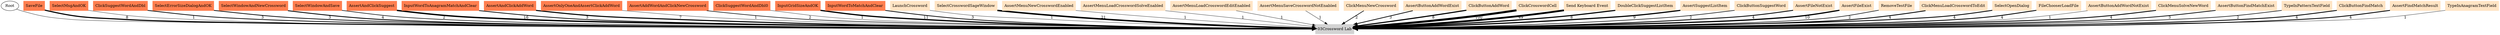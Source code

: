 // TS <-> K
digraph {
	Root
	SaveFile
	SelectMsgAndOK
	ClickSuggestWordAndDbl
	SelectErrorSizeDialogAndOK
	SelectWindowAndNewCrossword
	SelectWindowAndSave
	AssertAndClickSuggest
	InputWordToAnagramMatchAndClear
	AssertAndClickAddWord
	AssertOnlyOneAndAssertClickAddWord
	AssertAddWordAndClickNewCrossword
	ClickSuggestWordAndDbl0
	InputGridSizeAndOK
	InputWordToMatchAndClear
	"03Crossword Lab" [color=lightgray shape=box style=filled]
		Root -> "03Crossword Lab"
	LaunchCrossword [color=bisque shape=box style=filled]
	SelectMsgAndOK [color=coral shape=box style=filled]
	SelectCrosswordSageWindow [color=bisque shape=box style=filled]
	AssertMenuNewCrosswordEnabled [color=bisque shape=box style=filled]
	AssertMenuLoadCrosswordSolveEnabled [color=bisque shape=box style=filled]
	AssertMenuLoadCrosswordEditEnabled [color=bisque shape=box style=filled]
	AssertMenuSaveCrosswordNotEnabled [color=bisque shape=box style=filled]
	ClickMenuNewCrossword [color=bisque shape=box style=filled]
	InputGridSizeAndOK [color=coral shape=box style=filled]
	AssertAddWordAndClickNewCrossword [color=coral shape=box style=filled]
	InputGridSizeAndOK [color=coral shape=box style=filled]
	AssertAddWordAndClickNewCrossword [color=coral shape=box style=filled]
	InputGridSizeAndOK [color=coral shape=box style=filled]
	SelectWindowAndSave [color=coral shape=box style=filled]
	SelectWindowAndNewCrossword [color=coral shape=box style=filled]
	InputGridSizeAndOK [color=coral shape=box style=filled]
	SelectErrorSizeDialogAndOK [color=coral shape=box style=filled]
	InputGridSizeAndOK [color=coral shape=box style=filled]
	SelectErrorSizeDialogAndOK [color=coral shape=box style=filled]
	InputGridSizeAndOK [color=coral shape=box style=filled]
	SelectErrorSizeDialogAndOK [color=coral shape=box style=filled]
	InputGridSizeAndOK [color=coral shape=box style=filled]
	SelectWindowAndSave [color=coral shape=box style=filled]
	SelectWindowAndNewCrossword [color=coral shape=box style=filled]
	InputGridSizeAndOK [color=coral shape=box style=filled]
	SelectCrosswordSageWindow [color=bisque shape=box style=filled]
	AssertButtonAddWordExist [color=bisque shape=box style=filled]
	ClickButtonAddWord [color=bisque shape=box style=filled]
	ClickCrosswordCell [color=bisque shape=box style=filled]
	ClickCrosswordCell [color=bisque shape=box style=filled]
	ClickCrosswordCell [color=bisque shape=box style=filled]
	"Send Keyboard Event" [color=bisque shape=box style=filled]
	ClickCrosswordCell [color=bisque shape=box style=filled]
	"Send Keyboard Event" [color=bisque shape=box style=filled]
	ClickCrosswordCell [color=bisque shape=box style=filled]
	"Send Keyboard Event" [color=bisque shape=box style=filled]
	ClickCrosswordCell [color=bisque shape=box style=filled]
	"Send Keyboard Event" [color=bisque shape=box style=filled]
	ClickCrosswordCell [color=bisque shape=box style=filled]
	AssertAndClickSuggest [color=coral shape=box style=filled]
	DoubleClickSuggestListItem [color=bisque shape=box style=filled]
	ClickCrosswordCell [color=bisque shape=box style=filled]
	AssertAndClickSuggest [color=coral shape=box style=filled]
	AssertSuggestListItem [color=bisque shape=box style=filled]
	AssertAndClickAddWord [color=coral shape=box style=filled]
	ClickCrosswordCell [color=bisque shape=box style=filled]
	ClickCrosswordCell [color=bisque shape=box style=filled]
	ClickCrosswordCell [color=bisque shape=box style=filled]
	"Send Keyboard Event" [color=bisque shape=box style=filled]
	ClickCrosswordCell [color=bisque shape=box style=filled]
	"Send Keyboard Event" [color=bisque shape=box style=filled]
	ClickCrosswordCell [color=bisque shape=box style=filled]
	"Send Keyboard Event" [color=bisque shape=box style=filled]
	ClickCrosswordCell [color=bisque shape=box style=filled]
	AssertAndClickSuggest [color=coral shape=box style=filled]
	DoubleClickSuggestListItem [color=bisque shape=box style=filled]
	AssertAndClickAddWord [color=coral shape=box style=filled]
	ClickCrosswordCell [color=bisque shape=box style=filled]
	ClickCrosswordCell [color=bisque shape=box style=filled]
	ClickCrosswordCell [color=bisque shape=box style=filled]
	ClickSuggestWordAndDbl0 [color=coral shape=box style=filled]
	ClickCrosswordCell [color=bisque shape=box style=filled]
	AssertAndClickSuggest [color=coral shape=box style=filled]
	AssertOnlyOneAndAssertClickAddWord [color=coral shape=box style=filled]
	ClickCrosswordCell [color=bisque shape=box style=filled]
	ClickCrosswordCell [color=bisque shape=box style=filled]
	ClickCrosswordCell [color=bisque shape=box style=filled]
	"Send Keyboard Event" [color=bisque shape=box style=filled]
	ClickCrosswordCell [color=bisque shape=box style=filled]
	"Send Keyboard Event" [color=bisque shape=box style=filled]
	ClickCrosswordCell [color=bisque shape=box style=filled]
	"Send Keyboard Event" [color=bisque shape=box style=filled]
	ClickButtonSuggestWord [color=bisque shape=box style=filled]
	DoubleClickSuggestListItem [color=bisque shape=box style=filled]
	AssertAndClickAddWord [color=coral shape=box style=filled]
	ClickCrosswordCell [color=bisque shape=box style=filled]
	ClickCrosswordCell [color=bisque shape=box style=filled]
	ClickCrosswordCell [color=bisque shape=box style=filled]
	"Send Keyboard Event" [color=bisque shape=box style=filled]
	ClickCrosswordCell [color=bisque shape=box style=filled]
	"Send Keyboard Event" [color=bisque shape=box style=filled]
	ClickCrosswordCell [color=bisque shape=box style=filled]
	ClickButtonSuggestWord [color=bisque shape=box style=filled]
	DoubleClickSuggestListItem [color=bisque shape=box style=filled]
	ClickCrosswordCell [color=bisque shape=box style=filled]
	AssertAndClickSuggest [color=coral shape=box style=filled]
	AssertSuggestListItem [color=bisque shape=box style=filled]
	ClickCrosswordCell [color=bisque shape=box style=filled]
	AssertAndClickSuggest [color=coral shape=box style=filled]
	AssertSuggestListItem [color=bisque shape=box style=filled]
	ClickCrosswordCell [color=bisque shape=box style=filled]
	AssertAndClickSuggest [color=coral shape=box style=filled]
	AssertSuggestListItem [color=bisque shape=box style=filled]
	SelectWindowAndNewCrossword [color=coral shape=box style=filled]
	InputGridSizeAndOK [color=coral shape=box style=filled]
	AssertFileNotExist [color=bisque shape=box style=filled]
	SelectCrosswordSageWindow [color=bisque shape=box style=filled]
	SaveFile [color=coral shape=box style=filled]
	AssertFileExist [color=bisque shape=box style=filled]
	SelectCrosswordSageWindow [color=bisque shape=box style=filled]
	SaveFile [color=coral shape=box style=filled]
	AssertFileExist [color=bisque shape=box style=filled]
	RemoveTestFile [color=bisque shape=box style=filled]
	AssertFileNotExist [color=bisque shape=box style=filled]
	SelectWindowAndNewCrossword [color=coral shape=box style=filled]
	InputGridSizeAndOK [color=coral shape=box style=filled]
	SelectCrosswordSageWindow [color=bisque shape=box style=filled]
	AssertAndClickAddWord [color=coral shape=box style=filled]
	ClickCrosswordCell [color=bisque shape=box style=filled]
	ClickCrosswordCell [color=bisque shape=box style=filled]
	SaveFile [color=coral shape=box style=filled]
	AssertFileExist [color=bisque shape=box style=filled]
	RemoveTestFile [color=bisque shape=box style=filled]
	AssertFileNotExist [color=bisque shape=box style=filled]
	AssertFileNotExist [color=bisque shape=box style=filled]
	SelectCrosswordSageWindow [color=bisque shape=box style=filled]
	ClickMenuLoadCrosswordToEdit [color=bisque shape=box style=filled]
	SelectOpenDialog [color=bisque shape=box style=filled]
	FileChooserLoadFile [color=bisque shape=box style=filled]
	SelectCrosswordSageWindow [color=bisque shape=box style=filled]
	AssertButtonAddWordNotExist [color=bisque shape=box style=filled]
	AssertFileExist [color=bisque shape=box style=filled]
	SelectCrosswordSageWindow [color=bisque shape=box style=filled]
	ClickMenuLoadCrosswordToEdit [color=bisque shape=box style=filled]
	SelectOpenDialog [color=bisque shape=box style=filled]
	FileChooserLoadFile [color=bisque shape=box style=filled]
	SelectCrosswordSageWindow [color=bisque shape=box style=filled]
	AssertButtonAddWordExist [color=bisque shape=box style=filled]
	SelectCrosswordSageWindow [color=bisque shape=box style=filled]
	ClickMenuSolveNewWord [color=bisque shape=box style=filled]
	AssertButtonFindMatchExist [color=bisque shape=box style=filled]
	InputWordToMatchAndClear [color=coral shape=box style=filled]
	InputWordToMatchAndClear [color=coral shape=box style=filled]
	InputWordToMatchAndClear [color=coral shape=box style=filled]
	TypeInPatternTextField [color=bisque shape=box style=filled]
	ClickButtonFindMatch [color=bisque shape=box style=filled]
	AssertFindMatchResult [color=bisque shape=box style=filled]
	SelectCrosswordSageWindow [color=bisque shape=box style=filled]
	ClickMenuSolveNewWord [color=bisque shape=box style=filled]
	AssertButtonFindMatchExist [color=bisque shape=box style=filled]
	InputWordToAnagramMatchAndClear [color=coral shape=box style=filled]
	InputWordToAnagramMatchAndClear [color=coral shape=box style=filled]
	TypeInAnagramTextField [color=bisque shape=box style=filled]
	ClickButtonFindMatch [color=bisque shape=box style=filled]
	AssertFindMatchResult [color=bisque shape=box style=filled]
	SelectCrosswordSageWindow [color=bisque shape=box style=filled]
	ClickMenuNewCrossword [color=bisque shape=box style=filled]
	InputGridSizeAndOK [color=coral shape=box style=filled]
	SelectCrosswordSageWindow [color=bisque shape=box style=filled]
	AssertAndClickAddWord [color=coral shape=box style=filled]
	ClickCrosswordCell [color=bisque shape=box style=filled]
	ClickCrosswordCell [color=bisque shape=box style=filled]
	ClickCrosswordCell [color=bisque shape=box style=filled]
	"Send Keyboard Event" [color=bisque shape=box style=filled]
	ClickCrosswordCell [color=bisque shape=box style=filled]
	"Send Keyboard Event" [color=bisque shape=box style=filled]
	ClickCrosswordCell [color=bisque shape=box style=filled]
	"Send Keyboard Event" [color=bisque shape=box style=filled]
	ClickCrosswordCell [color=bisque shape=box style=filled]
	"Send Keyboard Event" [color=bisque shape=box style=filled]
	ClickCrosswordCell [color=bisque shape=box style=filled]
	ClickSuggestWordAndDbl [color=coral shape=box style=filled]
	ClickButtonAddWord [color=bisque shape=box style=filled]
	ClickCrosswordCell [color=bisque shape=box style=filled]
	ClickCrosswordCell [color=bisque shape=box style=filled]
	ClickCrosswordCell [color=bisque shape=box style=filled]
	"Send Keyboard Event" [color=bisque shape=box style=filled]
	ClickCrosswordCell [color=bisque shape=box style=filled]
	"Send Keyboard Event" [color=bisque shape=box style=filled]
	ClickCrosswordCell [color=bisque shape=box style=filled]
	"Send Keyboard Event" [color=bisque shape=box style=filled]
	ClickCrosswordCell [color=bisque shape=box style=filled]
	"Send Keyboard Event" [color=bisque shape=box style=filled]
	ClickButtonAddWord [color=bisque shape=box style=filled]
	ClickCrosswordCell [color=bisque shape=box style=filled]
	ClickCrosswordCell [color=bisque shape=box style=filled]
	ClickCrosswordCell [color=bisque shape=box style=filled]
	"Send Keyboard Event" [color=bisque shape=box style=filled]
	ClickCrosswordCell [color=bisque shape=box style=filled]
	"Send Keyboard Event" [color=bisque shape=box style=filled]
	ClickSuggestWordAndDbl [color=coral shape=box style=filled]
	ClickCrosswordCell [color=bisque shape=box style=filled]
	AssertAndClickSuggest [color=coral shape=box style=filled]
	AssertSuggestListItem [color=bisque shape=box style=filled]
	ClickButtonAddWord [color=bisque shape=box style=filled]
	ClickCrosswordCell [color=bisque shape=box style=filled]
	ClickCrosswordCell [color=bisque shape=box style=filled]
	ClickCrosswordCell [color=bisque shape=box style=filled]
	"Send Keyboard Event" [color=bisque shape=box style=filled]
	ClickCrosswordCell [color=bisque shape=box style=filled]
	"Send Keyboard Event" [color=bisque shape=box style=filled]
	ClickCrosswordCell [color=bisque shape=box style=filled]
	"Send Keyboard Event" [color=bisque shape=box style=filled]
	ClickCrosswordCell [color=bisque shape=box style=filled]
	"Send Keyboard Event" [color=bisque shape=box style=filled]
	AssertAndClickSuggest [color=coral shape=box style=filled]
	DoubleClickSuggestListItem [color=bisque shape=box style=filled]
	ClickCrosswordCell [color=bisque shape=box style=filled]
	AssertAndClickSuggest [color=coral shape=box style=filled]
	AssertSuggestListItem [color=bisque shape=box style=filled]
	ClickButtonAddWord [color=bisque shape=box style=filled]
	ClickCrosswordCell [color=bisque shape=box style=filled]
	ClickCrosswordCell [color=bisque shape=box style=filled]
	ClickCrosswordCell [color=bisque shape=box style=filled]
	"Send Keyboard Event" [color=bisque shape=box style=filled]
	ClickCrosswordCell [color=bisque shape=box style=filled]
	"Send Keyboard Event" [color=bisque shape=box style=filled]
	ClickCrosswordCell [color=bisque shape=box style=filled]
	AssertAndClickSuggest [color=coral shape=box style=filled]
	DoubleClickSuggestListItem [color=bisque shape=box style=filled]
	ClickCrosswordCell [color=bisque shape=box style=filled]
	AssertAndClickSuggest [color=coral shape=box style=filled]
	AssertSuggestListItem [color=bisque shape=box style=filled]
	SaveFile [color=coral shape=box style=filled]
	AssertFileExist [color=bisque shape=box style=filled]
	SelectCrosswordSageWindow [color=bisque shape=box style=filled]
	ClickMenuSolveNewWord [color=bisque shape=box style=filled]
	AssertButtonFindMatchExist [color=bisque shape=box style=filled]
	ClickButtonFindMatch [color=bisque shape=box style=filled]
	AssertFindMatchResult [color=bisque shape=box style=filled]
	ClickMenuLoadCrosswordToEdit [color=bisque shape=box style=filled]
	SelectOpenDialog [color=bisque shape=box style=filled]
	FileChooserLoadFile [color=bisque shape=box style=filled]
	SelectCrosswordSageWindow [color=bisque shape=box style=filled]
	ClickButtonAddWord [color=bisque shape=box style=filled]
	ClickCrosswordCell [color=bisque shape=box style=filled]
	ClickCrosswordCell [color=bisque shape=box style=filled]
	ClickCrosswordCell [color=bisque shape=box style=filled]
	"Send Keyboard Event" [color=bisque shape=box style=filled]
	ClickCrosswordCell [color=bisque shape=box style=filled]
	"Send Keyboard Event" [color=bisque shape=box style=filled]
	ClickCrosswordCell [color=bisque shape=box style=filled]
	"Send Keyboard Event" [color=bisque shape=box style=filled]
	ClickCrosswordCell [color=bisque shape=box style=filled]
	"Send Keyboard Event" [color=bisque shape=box style=filled]
	ClickCrosswordCell [color=bisque shape=box style=filled]
	AssertAndClickSuggest [color=coral shape=box style=filled]
	DoubleClickSuggestListItem [color=bisque shape=box style=filled]
	ClickCrosswordCell [color=bisque shape=box style=filled]
	AssertAndClickSuggest [color=coral shape=box style=filled]
	AssertSuggestListItem [color=bisque shape=box style=filled]
	SaveFile [color=coral shape=box style=filled]
	AssertFileExist [color=bisque shape=box style=filled]
	SelectCrosswordSageWindow [color=bisque shape=box style=filled]
	ClickMenuSolveNewWord [color=bisque shape=box style=filled]
	InputWordToAnagramMatchAndClear [color=coral shape=box style=filled]
	TypeInPatternTextField [color=bisque shape=box style=filled]
	ClickButtonFindMatch [color=bisque shape=box style=filled]
	AssertFindMatchResult [color=bisque shape=box style=filled]
	AssertFileExist [color=bisque shape=box style=filled]
	SelectCrosswordSageWindow [color=bisque shape=box style=filled]
	ClickMenuLoadCrosswordToEdit [color=bisque shape=box style=filled]
	SelectOpenDialog [color=bisque shape=box style=filled]
	FileChooserLoadFile [color=bisque shape=box style=filled]
	SelectCrosswordSageWindow [color=bisque shape=box style=filled]
	AssertAndClickAddWord [color=coral shape=box style=filled]
	ClickCrosswordCell [color=bisque shape=box style=filled]
	ClickCrosswordCell [color=bisque shape=box style=filled]
	ClickCrosswordCell [color=bisque shape=box style=filled]
	"Send Keyboard Event" [color=bisque shape=box style=filled]
	ClickCrosswordCell [color=bisque shape=box style=filled]
	"Send Keyboard Event" [color=bisque shape=box style=filled]
	ClickCrosswordCell [color=bisque shape=box style=filled]
	"Send Keyboard Event" [color=bisque shape=box style=filled]
	ClickCrosswordCell [color=bisque shape=box style=filled]
	"Send Keyboard Event" [color=bisque shape=box style=filled]
	ClickCrosswordCell [color=bisque shape=box style=filled]
	ClickSuggestWordAndDbl [color=coral shape=box style=filled]
	ClickButtonAddWord [color=bisque shape=box style=filled]
	ClickCrosswordCell [color=bisque shape=box style=filled]
	ClickCrosswordCell [color=bisque shape=box style=filled]
	ClickCrosswordCell [color=bisque shape=box style=filled]
	"Send Keyboard Event" [color=bisque shape=box style=filled]
	ClickCrosswordCell [color=bisque shape=box style=filled]
	"Send Keyboard Event" [color=bisque shape=box style=filled]
	ClickCrosswordCell [color=bisque shape=box style=filled]
	"Send Keyboard Event" [color=bisque shape=box style=filled]
	ClickCrosswordCell [color=bisque shape=box style=filled]
	"Send Keyboard Event" [color=bisque shape=box style=filled]
	ClickCrosswordCell [color=bisque shape=box style=filled]
	"Send Keyboard Event" [color=bisque shape=box style=filled]
	ClickCrosswordCell [color=bisque shape=box style=filled]
	"Send Keyboard Event" [color=bisque shape=box style=filled]
	ClickButtonAddWord [color=bisque shape=box style=filled]
	ClickCrosswordCell [color=bisque shape=box style=filled]
	ClickCrosswordCell [color=bisque shape=box style=filled]
	SaveFile [color=coral shape=box style=filled]
	SelectCrosswordSageWindow [color=bisque shape=box style=filled]
	AssertButtonAddWordExist [color=bisque shape=box style=filled]
	ClickCrosswordCell [color=bisque shape=box style=filled]
	"Send Keyboard Event" [color=bisque shape=box style=filled]
	ClickCrosswordCell [color=bisque shape=box style=filled]
	"Send Keyboard Event" [color=bisque shape=box style=filled]
	ClickCrosswordCell [color=bisque shape=box style=filled]
	"Send Keyboard Event" [color=bisque shape=box style=filled]
	ClickCrosswordCell [color=bisque shape=box style=filled]
	AssertAndClickSuggest [color=coral shape=box style=filled]
	DoubleClickSuggestListItem [color=bisque shape=box style=filled]
	ClickCrosswordCell [color=bisque shape=box style=filled]
	AssertAndClickSuggest [color=coral shape=box style=filled]
	AssertSuggestListItem [color=bisque shape=box style=filled]
	SaveFile [color=coral shape=box style=filled]
	SelectCrosswordSageWindow [color=bisque shape=box style=filled]
	AssertAndClickAddWord [color=coral shape=box style=filled]
	ClickCrosswordCell [color=bisque shape=box style=filled]
	ClickCrosswordCell [color=bisque shape=box style=filled]
	ClickCrosswordCell [color=bisque shape=box style=filled]
	"Send Keyboard Event" [color=bisque shape=box style=filled]
	ClickCrosswordCell [color=bisque shape=box style=filled]
	"Send Keyboard Event" [color=bisque shape=box style=filled]
	ClickCrosswordCell [color=bisque shape=box style=filled]
	"Send Keyboard Event" [color=bisque shape=box style=filled]
	ClickCrosswordCell [color=bisque shape=box style=filled]
	"Send Keyboard Event" [color=bisque shape=box style=filled]
	SelectCrosswordSageWindow [color=bisque shape=box style=filled]
	SaveFile [color=coral shape=box style=filled]
	AssertFileExist [color=bisque shape=box style=filled]
	AssertFileExist [color=bisque shape=box style=filled]
	AssertFileExist [color=bisque shape=box style=filled]
		AssertButtonAddWordExist -> "03Crossword Lab" [label=3 penwidth=2.58496250072]
		"Send Keyboard Event" -> "03Crossword Lab" [label=49 penwidth=6.61470984412]
		RemoveTestFile -> "03Crossword Lab" [label=2 penwidth=2.0]
		ClickMenuSolveNewWord -> "03Crossword Lab" [label=4 penwidth=3.0]
		LaunchCrossword -> "03Crossword Lab" [label=1 penwidth=1.0]
		SelectOpenDialog -> "03Crossword Lab" [label=4 penwidth=3.0]
		TypeInAnagramTextField -> "03Crossword Lab" [label=1 penwidth=1.0]
		AssertOnlyOneAndAssertClickAddWord -> "03Crossword Lab" [label=1 penwidth=1.0]
		ClickButtonAddWord -> "03Crossword Lab" [label=8 penwidth=4.0]
		SelectErrorSizeDialogAndOK -> "03Crossword Lab" [label=3 penwidth=2.58496250072]
		SaveFile -> "03Crossword Lab" [label=8 penwidth=4.0]
		ClickSuggestWordAndDbl -> "03Crossword Lab" [label=3 penwidth=2.58496250072]
		ClickButtonFindMatch -> "03Crossword Lab" [label=4 penwidth=3.0]
		AssertMenuLoadCrosswordEditEnabled -> "03Crossword Lab" [label=1 penwidth=1.0]
		AssertSuggestListItem -> "03Crossword Lab" [label=9 penwidth=4.16992500144]
		ClickMenuNewCrossword -> "03Crossword Lab" [label=2 penwidth=2.0]
		AssertMenuNewCrosswordEnabled -> "03Crossword Lab" [label=1 penwidth=1.0]
		AssertButtonFindMatchExist -> "03Crossword Lab" [label=3 penwidth=2.58496250072]
		TypeInPatternTextField -> "03Crossword Lab" [label=2 penwidth=2.0]
		AssertMenuSaveCrosswordNotEnabled -> "03Crossword Lab" [label=1 penwidth=1.0]
		SelectCrosswordSageWindow -> "03Crossword Lab" [label=21 penwidth=5.39231742278]
		AssertFindMatchResult -> "03Crossword Lab" [label=4 penwidth=3.0]
		SelectMsgAndOK -> "03Crossword Lab" [label=1 penwidth=1.0]
		SelectWindowAndSave -> "03Crossword Lab" [label=2 penwidth=2.0]
		ClickMenuLoadCrosswordToEdit -> "03Crossword Lab" [label=4 penwidth=3.0]
		AssertFileNotExist -> "03Crossword Lab" [label=4 penwidth=3.0]
		ClickSuggestWordAndDbl0 -> "03Crossword Lab" [label=1 penwidth=1.0]
		AssertAndClickAddWord -> "03Crossword Lab" [label=7 penwidth=3.80735492206]
		AssertMenuLoadCrosswordSolveEnabled -> "03Crossword Lab" [label=1 penwidth=1.0]
		ClickButtonSuggestWord -> "03Crossword Lab" [label=2 penwidth=2.0]
		InputWordToAnagramMatchAndClear -> "03Crossword Lab" [label=3 penwidth=2.58496250072]
		FileChooserLoadFile -> "03Crossword Lab" [label=4 penwidth=3.0]
		AssertButtonAddWordNotExist -> "03Crossword Lab" [label=1 penwidth=1.0]
		InputGridSizeAndOK -> "03Crossword Lab" [label=11 penwidth=4.45943161864]
		AssertAddWordAndClickNewCrossword -> "03Crossword Lab" [label=2 penwidth=2.0]
		SelectWindowAndNewCrossword -> "03Crossword Lab" [label=4 penwidth=3.0]
		ClickCrosswordCell -> "03Crossword Lab" [label=100 penwidth=7.64385618977]
		InputWordToMatchAndClear -> "03Crossword Lab" [label=3 penwidth=2.58496250072]
		AssertFileExist -> "03Crossword Lab" [label=10 penwidth=4.32192809489]
		AssertAndClickSuggest -> "03Crossword Lab" [label=16 penwidth=5.0]
		DoubleClickSuggestListItem -> "03Crossword Lab" [label=8 penwidth=4.0]
}